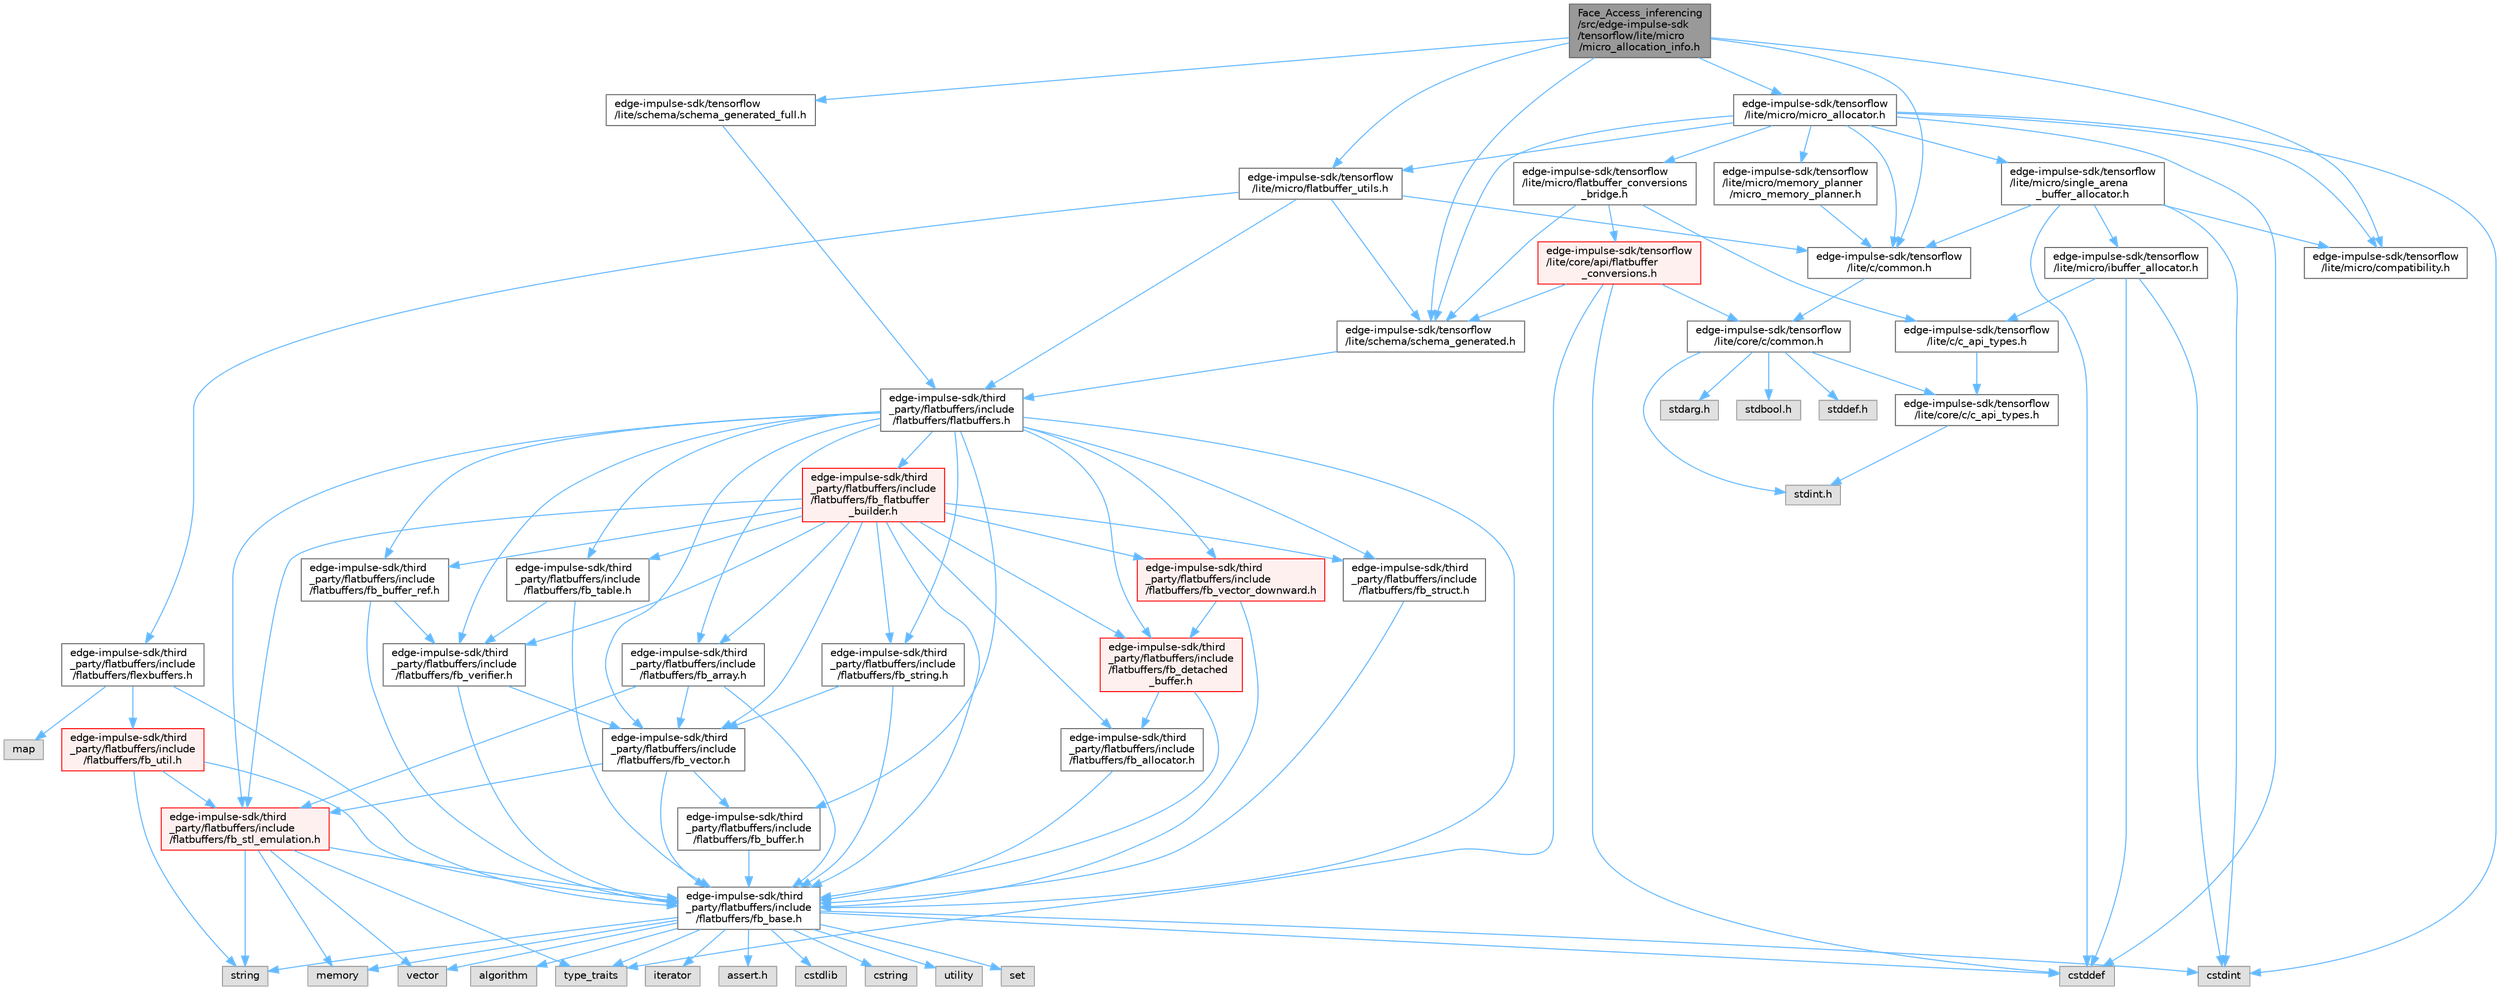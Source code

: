 digraph "Face_Access_inferencing/src/edge-impulse-sdk/tensorflow/lite/micro/micro_allocation_info.h"
{
 // LATEX_PDF_SIZE
  bgcolor="transparent";
  edge [fontname=Helvetica,fontsize=10,labelfontname=Helvetica,labelfontsize=10];
  node [fontname=Helvetica,fontsize=10,shape=box,height=0.2,width=0.4];
  Node1 [id="Node000001",label="Face_Access_inferencing\l/src/edge-impulse-sdk\l/tensorflow/lite/micro\l/micro_allocation_info.h",height=0.2,width=0.4,color="gray40", fillcolor="grey60", style="filled", fontcolor="black",tooltip=" "];
  Node1 -> Node2 [id="edge116_Node000001_Node000002",color="steelblue1",style="solid",tooltip=" "];
  Node2 [id="Node000002",label="edge-impulse-sdk/tensorflow\l/lite/c/common.h",height=0.2,width=0.4,color="grey40", fillcolor="white", style="filled",URL="$_face___access__inferencing_2src_2edge-impulse-sdk_2tensorflow_2lite_2c_2common_8h.html",tooltip=" "];
  Node2 -> Node3 [id="edge117_Node000002_Node000003",color="steelblue1",style="solid",tooltip=" "];
  Node3 [id="Node000003",label="edge-impulse-sdk/tensorflow\l/lite/core/c/common.h",height=0.2,width=0.4,color="grey40", fillcolor="white", style="filled",URL="$_face___access__inferencing_2src_2edge-impulse-sdk_2tensorflow_2lite_2core_2c_2common_8h.html",tooltip=" "];
  Node3 -> Node4 [id="edge118_Node000003_Node000004",color="steelblue1",style="solid",tooltip=" "];
  Node4 [id="Node000004",label="stdarg.h",height=0.2,width=0.4,color="grey60", fillcolor="#E0E0E0", style="filled",tooltip=" "];
  Node3 -> Node5 [id="edge119_Node000003_Node000005",color="steelblue1",style="solid",tooltip=" "];
  Node5 [id="Node000005",label="stdbool.h",height=0.2,width=0.4,color="grey60", fillcolor="#E0E0E0", style="filled",tooltip=" "];
  Node3 -> Node6 [id="edge120_Node000003_Node000006",color="steelblue1",style="solid",tooltip=" "];
  Node6 [id="Node000006",label="stddef.h",height=0.2,width=0.4,color="grey60", fillcolor="#E0E0E0", style="filled",tooltip=" "];
  Node3 -> Node7 [id="edge121_Node000003_Node000007",color="steelblue1",style="solid",tooltip=" "];
  Node7 [id="Node000007",label="stdint.h",height=0.2,width=0.4,color="grey60", fillcolor="#E0E0E0", style="filled",tooltip=" "];
  Node3 -> Node8 [id="edge122_Node000003_Node000008",color="steelblue1",style="solid",tooltip=" "];
  Node8 [id="Node000008",label="edge-impulse-sdk/tensorflow\l/lite/core/c/c_api_types.h",height=0.2,width=0.4,color="grey40", fillcolor="white", style="filled",URL="$_face___access__inferencing_2src_2edge-impulse-sdk_2tensorflow_2lite_2core_2c_2c__api__types_8h.html",tooltip=" "];
  Node8 -> Node7 [id="edge123_Node000008_Node000007",color="steelblue1",style="solid",tooltip=" "];
  Node1 -> Node9 [id="edge124_Node000001_Node000009",color="steelblue1",style="solid",tooltip=" "];
  Node9 [id="Node000009",label="edge-impulse-sdk/tensorflow\l/lite/micro/compatibility.h",height=0.2,width=0.4,color="grey40", fillcolor="white", style="filled",URL="$_face___access__inferencing_2src_2edge-impulse-sdk_2tensorflow_2lite_2micro_2compatibility_8h.html",tooltip=" "];
  Node1 -> Node10 [id="edge125_Node000001_Node000010",color="steelblue1",style="solid",tooltip=" "];
  Node10 [id="Node000010",label="edge-impulse-sdk/tensorflow\l/lite/micro/flatbuffer_utils.h",height=0.2,width=0.4,color="grey40", fillcolor="white", style="filled",URL="$_face___access__inferencing_2src_2edge-impulse-sdk_2tensorflow_2lite_2micro_2flatbuffer__utils_8h.html",tooltip=" "];
  Node10 -> Node11 [id="edge126_Node000010_Node000011",color="steelblue1",style="solid",tooltip=" "];
  Node11 [id="Node000011",label="edge-impulse-sdk/third\l_party/flatbuffers/include\l/flatbuffers/flatbuffers.h",height=0.2,width=0.4,color="grey40", fillcolor="white", style="filled",URL="$_face___access__inferencing_2src_2edge-impulse-sdk_2third__party_2flatbuffers_2include_2flatbuffers_2flatbuffers_8h.html",tooltip=" "];
  Node11 -> Node12 [id="edge127_Node000011_Node000012",color="steelblue1",style="solid",tooltip=" "];
  Node12 [id="Node000012",label="edge-impulse-sdk/third\l_party/flatbuffers/include\l/flatbuffers/fb_array.h",height=0.2,width=0.4,color="grey40", fillcolor="white", style="filled",URL="$fb__array_8h.html",tooltip=" "];
  Node12 -> Node13 [id="edge128_Node000012_Node000013",color="steelblue1",style="solid",tooltip=" "];
  Node13 [id="Node000013",label="edge-impulse-sdk/third\l_party/flatbuffers/include\l/flatbuffers/fb_base.h",height=0.2,width=0.4,color="grey40", fillcolor="white", style="filled",URL="$fb__base_8h.html",tooltip=" "];
  Node13 -> Node14 [id="edge129_Node000013_Node000014",color="steelblue1",style="solid",tooltip=" "];
  Node14 [id="Node000014",label="assert.h",height=0.2,width=0.4,color="grey60", fillcolor="#E0E0E0", style="filled",tooltip=" "];
  Node13 -> Node15 [id="edge130_Node000013_Node000015",color="steelblue1",style="solid",tooltip=" "];
  Node15 [id="Node000015",label="cstdint",height=0.2,width=0.4,color="grey60", fillcolor="#E0E0E0", style="filled",tooltip=" "];
  Node13 -> Node16 [id="edge131_Node000013_Node000016",color="steelblue1",style="solid",tooltip=" "];
  Node16 [id="Node000016",label="cstddef",height=0.2,width=0.4,color="grey60", fillcolor="#E0E0E0", style="filled",tooltip=" "];
  Node13 -> Node17 [id="edge132_Node000013_Node000017",color="steelblue1",style="solid",tooltip=" "];
  Node17 [id="Node000017",label="cstdlib",height=0.2,width=0.4,color="grey60", fillcolor="#E0E0E0", style="filled",tooltip=" "];
  Node13 -> Node18 [id="edge133_Node000013_Node000018",color="steelblue1",style="solid",tooltip=" "];
  Node18 [id="Node000018",label="cstring",height=0.2,width=0.4,color="grey60", fillcolor="#E0E0E0", style="filled",tooltip=" "];
  Node13 -> Node19 [id="edge134_Node000013_Node000019",color="steelblue1",style="solid",tooltip=" "];
  Node19 [id="Node000019",label="utility",height=0.2,width=0.4,color="grey60", fillcolor="#E0E0E0", style="filled",tooltip=" "];
  Node13 -> Node20 [id="edge135_Node000013_Node000020",color="steelblue1",style="solid",tooltip=" "];
  Node20 [id="Node000020",label="string",height=0.2,width=0.4,color="grey60", fillcolor="#E0E0E0", style="filled",tooltip=" "];
  Node13 -> Node21 [id="edge136_Node000013_Node000021",color="steelblue1",style="solid",tooltip=" "];
  Node21 [id="Node000021",label="type_traits",height=0.2,width=0.4,color="grey60", fillcolor="#E0E0E0", style="filled",tooltip=" "];
  Node13 -> Node22 [id="edge137_Node000013_Node000022",color="steelblue1",style="solid",tooltip=" "];
  Node22 [id="Node000022",label="vector",height=0.2,width=0.4,color="grey60", fillcolor="#E0E0E0", style="filled",tooltip=" "];
  Node13 -> Node23 [id="edge138_Node000013_Node000023",color="steelblue1",style="solid",tooltip=" "];
  Node23 [id="Node000023",label="set",height=0.2,width=0.4,color="grey60", fillcolor="#E0E0E0", style="filled",tooltip=" "];
  Node13 -> Node24 [id="edge139_Node000013_Node000024",color="steelblue1",style="solid",tooltip=" "];
  Node24 [id="Node000024",label="algorithm",height=0.2,width=0.4,color="grey60", fillcolor="#E0E0E0", style="filled",tooltip=" "];
  Node13 -> Node25 [id="edge140_Node000013_Node000025",color="steelblue1",style="solid",tooltip=" "];
  Node25 [id="Node000025",label="iterator",height=0.2,width=0.4,color="grey60", fillcolor="#E0E0E0", style="filled",tooltip=" "];
  Node13 -> Node26 [id="edge141_Node000013_Node000026",color="steelblue1",style="solid",tooltip=" "];
  Node26 [id="Node000026",label="memory",height=0.2,width=0.4,color="grey60", fillcolor="#E0E0E0", style="filled",tooltip=" "];
  Node12 -> Node27 [id="edge142_Node000012_Node000027",color="steelblue1",style="solid",tooltip=" "];
  Node27 [id="Node000027",label="edge-impulse-sdk/third\l_party/flatbuffers/include\l/flatbuffers/fb_stl_emulation.h",height=0.2,width=0.4,color="red", fillcolor="#FFF0F0", style="filled",URL="$fb__stl__emulation_8h.html",tooltip=" "];
  Node27 -> Node13 [id="edge143_Node000027_Node000013",color="steelblue1",style="solid",tooltip=" "];
  Node27 -> Node20 [id="edge144_Node000027_Node000020",color="steelblue1",style="solid",tooltip=" "];
  Node27 -> Node21 [id="edge145_Node000027_Node000021",color="steelblue1",style="solid",tooltip=" "];
  Node27 -> Node22 [id="edge146_Node000027_Node000022",color="steelblue1",style="solid",tooltip=" "];
  Node27 -> Node26 [id="edge147_Node000027_Node000026",color="steelblue1",style="solid",tooltip=" "];
  Node12 -> Node29 [id="edge148_Node000012_Node000029",color="steelblue1",style="solid",tooltip=" "];
  Node29 [id="Node000029",label="edge-impulse-sdk/third\l_party/flatbuffers/include\l/flatbuffers/fb_vector.h",height=0.2,width=0.4,color="grey40", fillcolor="white", style="filled",URL="$fb__vector_8h.html",tooltip=" "];
  Node29 -> Node13 [id="edge149_Node000029_Node000013",color="steelblue1",style="solid",tooltip=" "];
  Node29 -> Node30 [id="edge150_Node000029_Node000030",color="steelblue1",style="solid",tooltip=" "];
  Node30 [id="Node000030",label="edge-impulse-sdk/third\l_party/flatbuffers/include\l/flatbuffers/fb_buffer.h",height=0.2,width=0.4,color="grey40", fillcolor="white", style="filled",URL="$fb__buffer_8h.html",tooltip=" "];
  Node30 -> Node13 [id="edge151_Node000030_Node000013",color="steelblue1",style="solid",tooltip=" "];
  Node29 -> Node27 [id="edge152_Node000029_Node000027",color="steelblue1",style="solid",tooltip=" "];
  Node11 -> Node13 [id="edge153_Node000011_Node000013",color="steelblue1",style="solid",tooltip=" "];
  Node11 -> Node30 [id="edge154_Node000011_Node000030",color="steelblue1",style="solid",tooltip=" "];
  Node11 -> Node31 [id="edge155_Node000011_Node000031",color="steelblue1",style="solid",tooltip=" "];
  Node31 [id="Node000031",label="edge-impulse-sdk/third\l_party/flatbuffers/include\l/flatbuffers/fb_buffer_ref.h",height=0.2,width=0.4,color="grey40", fillcolor="white", style="filled",URL="$fb__buffer__ref_8h.html",tooltip=" "];
  Node31 -> Node13 [id="edge156_Node000031_Node000013",color="steelblue1",style="solid",tooltip=" "];
  Node31 -> Node32 [id="edge157_Node000031_Node000032",color="steelblue1",style="solid",tooltip=" "];
  Node32 [id="Node000032",label="edge-impulse-sdk/third\l_party/flatbuffers/include\l/flatbuffers/fb_verifier.h",height=0.2,width=0.4,color="grey40", fillcolor="white", style="filled",URL="$fb__verifier_8h.html",tooltip=" "];
  Node32 -> Node13 [id="edge158_Node000032_Node000013",color="steelblue1",style="solid",tooltip=" "];
  Node32 -> Node29 [id="edge159_Node000032_Node000029",color="steelblue1",style="solid",tooltip=" "];
  Node11 -> Node33 [id="edge160_Node000011_Node000033",color="steelblue1",style="solid",tooltip=" "];
  Node33 [id="Node000033",label="edge-impulse-sdk/third\l_party/flatbuffers/include\l/flatbuffers/fb_detached\l_buffer.h",height=0.2,width=0.4,color="red", fillcolor="#FFF0F0", style="filled",URL="$fb__detached__buffer_8h.html",tooltip=" "];
  Node33 -> Node34 [id="edge161_Node000033_Node000034",color="steelblue1",style="solid",tooltip=" "];
  Node34 [id="Node000034",label="edge-impulse-sdk/third\l_party/flatbuffers/include\l/flatbuffers/fb_allocator.h",height=0.2,width=0.4,color="grey40", fillcolor="white", style="filled",URL="$fb__allocator_8h.html",tooltip=" "];
  Node34 -> Node13 [id="edge162_Node000034_Node000013",color="steelblue1",style="solid",tooltip=" "];
  Node33 -> Node13 [id="edge163_Node000033_Node000013",color="steelblue1",style="solid",tooltip=" "];
  Node11 -> Node36 [id="edge164_Node000011_Node000036",color="steelblue1",style="solid",tooltip=" "];
  Node36 [id="Node000036",label="edge-impulse-sdk/third\l_party/flatbuffers/include\l/flatbuffers/fb_flatbuffer\l_builder.h",height=0.2,width=0.4,color="red", fillcolor="#FFF0F0", style="filled",URL="$fb__flatbuffer__builder_8h.html",tooltip=" "];
  Node36 -> Node34 [id="edge165_Node000036_Node000034",color="steelblue1",style="solid",tooltip=" "];
  Node36 -> Node12 [id="edge166_Node000036_Node000012",color="steelblue1",style="solid",tooltip=" "];
  Node36 -> Node13 [id="edge167_Node000036_Node000013",color="steelblue1",style="solid",tooltip=" "];
  Node36 -> Node31 [id="edge168_Node000036_Node000031",color="steelblue1",style="solid",tooltip=" "];
  Node36 -> Node33 [id="edge169_Node000036_Node000033",color="steelblue1",style="solid",tooltip=" "];
  Node36 -> Node27 [id="edge170_Node000036_Node000027",color="steelblue1",style="solid",tooltip=" "];
  Node36 -> Node39 [id="edge171_Node000036_Node000039",color="steelblue1",style="solid",tooltip=" "];
  Node39 [id="Node000039",label="edge-impulse-sdk/third\l_party/flatbuffers/include\l/flatbuffers/fb_string.h",height=0.2,width=0.4,color="grey40", fillcolor="white", style="filled",URL="$fb__string_8h.html",tooltip=" "];
  Node39 -> Node13 [id="edge172_Node000039_Node000013",color="steelblue1",style="solid",tooltip=" "];
  Node39 -> Node29 [id="edge173_Node000039_Node000029",color="steelblue1",style="solid",tooltip=" "];
  Node36 -> Node40 [id="edge174_Node000036_Node000040",color="steelblue1",style="solid",tooltip=" "];
  Node40 [id="Node000040",label="edge-impulse-sdk/third\l_party/flatbuffers/include\l/flatbuffers/fb_struct.h",height=0.2,width=0.4,color="grey40", fillcolor="white", style="filled",URL="$fb__struct_8h.html",tooltip=" "];
  Node40 -> Node13 [id="edge175_Node000040_Node000013",color="steelblue1",style="solid",tooltip=" "];
  Node36 -> Node41 [id="edge176_Node000036_Node000041",color="steelblue1",style="solid",tooltip=" "];
  Node41 [id="Node000041",label="edge-impulse-sdk/third\l_party/flatbuffers/include\l/flatbuffers/fb_table.h",height=0.2,width=0.4,color="grey40", fillcolor="white", style="filled",URL="$fb__table_8h.html",tooltip=" "];
  Node41 -> Node13 [id="edge177_Node000041_Node000013",color="steelblue1",style="solid",tooltip=" "];
  Node41 -> Node32 [id="edge178_Node000041_Node000032",color="steelblue1",style="solid",tooltip=" "];
  Node36 -> Node29 [id="edge179_Node000036_Node000029",color="steelblue1",style="solid",tooltip=" "];
  Node36 -> Node42 [id="edge180_Node000036_Node000042",color="steelblue1",style="solid",tooltip=" "];
  Node42 [id="Node000042",label="edge-impulse-sdk/third\l_party/flatbuffers/include\l/flatbuffers/fb_vector_downward.h",height=0.2,width=0.4,color="red", fillcolor="#FFF0F0", style="filled",URL="$fb__vector__downward_8h.html",tooltip=" "];
  Node42 -> Node13 [id="edge181_Node000042_Node000013",color="steelblue1",style="solid",tooltip=" "];
  Node42 -> Node33 [id="edge182_Node000042_Node000033",color="steelblue1",style="solid",tooltip=" "];
  Node36 -> Node32 [id="edge183_Node000036_Node000032",color="steelblue1",style="solid",tooltip=" "];
  Node11 -> Node27 [id="edge184_Node000011_Node000027",color="steelblue1",style="solid",tooltip=" "];
  Node11 -> Node39 [id="edge185_Node000011_Node000039",color="steelblue1",style="solid",tooltip=" "];
  Node11 -> Node40 [id="edge186_Node000011_Node000040",color="steelblue1",style="solid",tooltip=" "];
  Node11 -> Node41 [id="edge187_Node000011_Node000041",color="steelblue1",style="solid",tooltip=" "];
  Node11 -> Node29 [id="edge188_Node000011_Node000029",color="steelblue1",style="solid",tooltip=" "];
  Node11 -> Node42 [id="edge189_Node000011_Node000042",color="steelblue1",style="solid",tooltip=" "];
  Node11 -> Node32 [id="edge190_Node000011_Node000032",color="steelblue1",style="solid",tooltip=" "];
  Node10 -> Node43 [id="edge191_Node000010_Node000043",color="steelblue1",style="solid",tooltip=" "];
  Node43 [id="Node000043",label="edge-impulse-sdk/third\l_party/flatbuffers/include\l/flatbuffers/flexbuffers.h",height=0.2,width=0.4,color="grey40", fillcolor="white", style="filled",URL="$_face___access__inferencing_2src_2edge-impulse-sdk_2third__party_2flatbuffers_2include_2flatbuffers_2flexbuffers_8h.html",tooltip=" "];
  Node43 -> Node44 [id="edge192_Node000043_Node000044",color="steelblue1",style="solid",tooltip=" "];
  Node44 [id="Node000044",label="map",height=0.2,width=0.4,color="grey60", fillcolor="#E0E0E0", style="filled",tooltip=" "];
  Node43 -> Node13 [id="edge193_Node000043_Node000013",color="steelblue1",style="solid",tooltip=" "];
  Node43 -> Node45 [id="edge194_Node000043_Node000045",color="steelblue1",style="solid",tooltip=" "];
  Node45 [id="Node000045",label="edge-impulse-sdk/third\l_party/flatbuffers/include\l/flatbuffers/fb_util.h",height=0.2,width=0.4,color="red", fillcolor="#FFF0F0", style="filled",URL="$fb__util_8h.html",tooltip=" "];
  Node45 -> Node13 [id="edge195_Node000045_Node000013",color="steelblue1",style="solid",tooltip=" "];
  Node45 -> Node27 [id="edge196_Node000045_Node000027",color="steelblue1",style="solid",tooltip=" "];
  Node45 -> Node20 [id="edge197_Node000045_Node000020",color="steelblue1",style="solid",tooltip=" "];
  Node10 -> Node2 [id="edge198_Node000010_Node000002",color="steelblue1",style="solid",tooltip=" "];
  Node10 -> Node50 [id="edge199_Node000010_Node000050",color="steelblue1",style="solid",tooltip=" "];
  Node50 [id="Node000050",label="edge-impulse-sdk/tensorflow\l/lite/schema/schema_generated.h",height=0.2,width=0.4,color="grey40", fillcolor="white", style="filled",URL="$_face___access__inferencing_2src_2edge-impulse-sdk_2tensorflow_2lite_2schema_2schema__generated_8h.html",tooltip=" "];
  Node50 -> Node11 [id="edge200_Node000050_Node000011",color="steelblue1",style="solid",tooltip=" "];
  Node1 -> Node51 [id="edge201_Node000001_Node000051",color="steelblue1",style="solid",tooltip=" "];
  Node51 [id="Node000051",label="edge-impulse-sdk/tensorflow\l/lite/micro/micro_allocator.h",height=0.2,width=0.4,color="grey40", fillcolor="white", style="filled",URL="$_face___access__inferencing_2src_2edge-impulse-sdk_2tensorflow_2lite_2micro_2micro__allocator_8h.html",tooltip=" "];
  Node51 -> Node16 [id="edge202_Node000051_Node000016",color="steelblue1",style="solid",tooltip=" "];
  Node51 -> Node15 [id="edge203_Node000051_Node000015",color="steelblue1",style="solid",tooltip=" "];
  Node51 -> Node2 [id="edge204_Node000051_Node000002",color="steelblue1",style="solid",tooltip=" "];
  Node51 -> Node52 [id="edge205_Node000051_Node000052",color="steelblue1",style="solid",tooltip=" "];
  Node52 [id="Node000052",label="edge-impulse-sdk/tensorflow\l/lite/micro/single_arena\l_buffer_allocator.h",height=0.2,width=0.4,color="grey40", fillcolor="white", style="filled",URL="$_face___access__inferencing_2src_2edge-impulse-sdk_2tensorflow_2lite_2micro_2single__arena__buffer__allocator_8h.html",tooltip=" "];
  Node52 -> Node16 [id="edge206_Node000052_Node000016",color="steelblue1",style="solid",tooltip=" "];
  Node52 -> Node15 [id="edge207_Node000052_Node000015",color="steelblue1",style="solid",tooltip=" "];
  Node52 -> Node2 [id="edge208_Node000052_Node000002",color="steelblue1",style="solid",tooltip=" "];
  Node52 -> Node53 [id="edge209_Node000052_Node000053",color="steelblue1",style="solid",tooltip=" "];
  Node53 [id="Node000053",label="edge-impulse-sdk/tensorflow\l/lite/micro/ibuffer_allocator.h",height=0.2,width=0.4,color="grey40", fillcolor="white", style="filled",URL="$_face___access__inferencing_2src_2edge-impulse-sdk_2tensorflow_2lite_2micro_2ibuffer__allocator_8h.html",tooltip=" "];
  Node53 -> Node16 [id="edge210_Node000053_Node000016",color="steelblue1",style="solid",tooltip=" "];
  Node53 -> Node15 [id="edge211_Node000053_Node000015",color="steelblue1",style="solid",tooltip=" "];
  Node53 -> Node54 [id="edge212_Node000053_Node000054",color="steelblue1",style="solid",tooltip=" "];
  Node54 [id="Node000054",label="edge-impulse-sdk/tensorflow\l/lite/c/c_api_types.h",height=0.2,width=0.4,color="grey40", fillcolor="white", style="filled",URL="$_face___access__inferencing_2src_2edge-impulse-sdk_2tensorflow_2lite_2c_2c__api__types_8h.html",tooltip=" "];
  Node54 -> Node8 [id="edge213_Node000054_Node000008",color="steelblue1",style="solid",tooltip=" "];
  Node52 -> Node9 [id="edge214_Node000052_Node000009",color="steelblue1",style="solid",tooltip=" "];
  Node51 -> Node9 [id="edge215_Node000051_Node000009",color="steelblue1",style="solid",tooltip=" "];
  Node51 -> Node10 [id="edge216_Node000051_Node000010",color="steelblue1",style="solid",tooltip=" "];
  Node51 -> Node55 [id="edge217_Node000051_Node000055",color="steelblue1",style="solid",tooltip=" "];
  Node55 [id="Node000055",label="edge-impulse-sdk/tensorflow\l/lite/micro/memory_planner\l/micro_memory_planner.h",height=0.2,width=0.4,color="grey40", fillcolor="white", style="filled",URL="$_face___access__inferencing_2src_2edge-impulse-sdk_2tensorflow_2lite_2micro_2memory__planner_2micro__memory__planner_8h.html",tooltip=" "];
  Node55 -> Node2 [id="edge218_Node000055_Node000002",color="steelblue1",style="solid",tooltip=" "];
  Node51 -> Node56 [id="edge219_Node000051_Node000056",color="steelblue1",style="solid",tooltip=" "];
  Node56 [id="Node000056",label="edge-impulse-sdk/tensorflow\l/lite/micro/flatbuffer_conversions\l_bridge.h",height=0.2,width=0.4,color="grey40", fillcolor="white", style="filled",URL="$_face___access__inferencing_2src_2edge-impulse-sdk_2tensorflow_2lite_2micro_2flatbuffer__conversions__bridge_8h.html",tooltip=" "];
  Node56 -> Node54 [id="edge220_Node000056_Node000054",color="steelblue1",style="solid",tooltip=" "];
  Node56 -> Node57 [id="edge221_Node000056_Node000057",color="steelblue1",style="solid",tooltip=" "];
  Node57 [id="Node000057",label="edge-impulse-sdk/tensorflow\l/lite/core/api/flatbuffer\l_conversions.h",height=0.2,width=0.4,color="red", fillcolor="#FFF0F0", style="filled",URL="$_face___access__inferencing_2src_2edge-impulse-sdk_2tensorflow_2lite_2core_2api_2flatbuffer__conversions_8h.html",tooltip=" "];
  Node57 -> Node16 [id="edge222_Node000057_Node000016",color="steelblue1",style="solid",tooltip=" "];
  Node57 -> Node21 [id="edge223_Node000057_Node000021",color="steelblue1",style="solid",tooltip=" "];
  Node57 -> Node3 [id="edge224_Node000057_Node000003",color="steelblue1",style="solid",tooltip=" "];
  Node57 -> Node50 [id="edge225_Node000057_Node000050",color="steelblue1",style="solid",tooltip=" "];
  Node56 -> Node50 [id="edge226_Node000056_Node000050",color="steelblue1",style="solid",tooltip=" "];
  Node51 -> Node50 [id="edge227_Node000051_Node000050",color="steelblue1",style="solid",tooltip=" "];
  Node1 -> Node50 [id="edge228_Node000001_Node000050",color="steelblue1",style="solid",tooltip=" "];
  Node1 -> Node61 [id="edge229_Node000001_Node000061",color="steelblue1",style="solid",tooltip=" "];
  Node61 [id="Node000061",label="edge-impulse-sdk/tensorflow\l/lite/schema/schema_generated_full.h",height=0.2,width=0.4,color="grey40", fillcolor="white", style="filled",URL="$schema__generated__full_8h.html",tooltip=" "];
  Node61 -> Node11 [id="edge230_Node000061_Node000011",color="steelblue1",style="solid",tooltip=" "];
}

